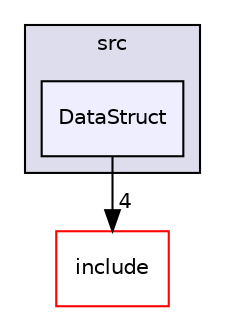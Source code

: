 digraph "lib/src/DataStruct" {
  compound=true
  node [ fontsize="10", fontname="Helvetica"];
  edge [ labelfontsize="10", labelfontname="Helvetica"];
  subgraph clusterdir_a065c5f60305fee3569f887679366939 {
    graph [ bgcolor="#ddddee", pencolor="black", label="src" fontname="Helvetica", fontsize="10", URL="dir_a065c5f60305fee3569f887679366939.html"]
  dir_91f3eb4cb3b736e23146b9b397016ddd [shape=box, label="DataStruct", style="filled", fillcolor="#eeeeff", pencolor="black", URL="dir_91f3eb4cb3b736e23146b9b397016ddd.html"];
  }
  dir_5a30104352ef4255dc24354b02eb2d20 [shape=box label="include" fillcolor="white" style="filled" color="red" URL="dir_5a30104352ef4255dc24354b02eb2d20.html"];
  dir_91f3eb4cb3b736e23146b9b397016ddd->dir_5a30104352ef4255dc24354b02eb2d20 [headlabel="4", labeldistance=1.5 headhref="dir_000005_000002.html"];
}
